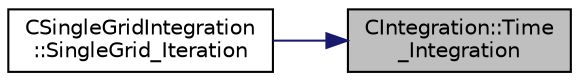 digraph "CIntegration::Time_Integration"
{
 // LATEX_PDF_SIZE
  edge [fontname="Helvetica",fontsize="10",labelfontname="Helvetica",labelfontsize="10"];
  node [fontname="Helvetica",fontsize="10",shape=record];
  rankdir="RL";
  Node1 [label="CIntegration::Time\l_Integration",height=0.2,width=0.4,color="black", fillcolor="grey75", style="filled", fontcolor="black",tooltip="Do the time integration (explicit or implicit) of the numerical system."];
  Node1 -> Node2 [dir="back",color="midnightblue",fontsize="10",style="solid",fontname="Helvetica"];
  Node2 [label="CSingleGridIntegration\l::SingleGrid_Iteration",height=0.2,width=0.4,color="black", fillcolor="white", style="filled",URL="$classCSingleGridIntegration.html#a62ebec93c34c032bcfacc24f8613fd9b",tooltip="Do the numerical integration (implicit) of the turbulence solver."];
}
